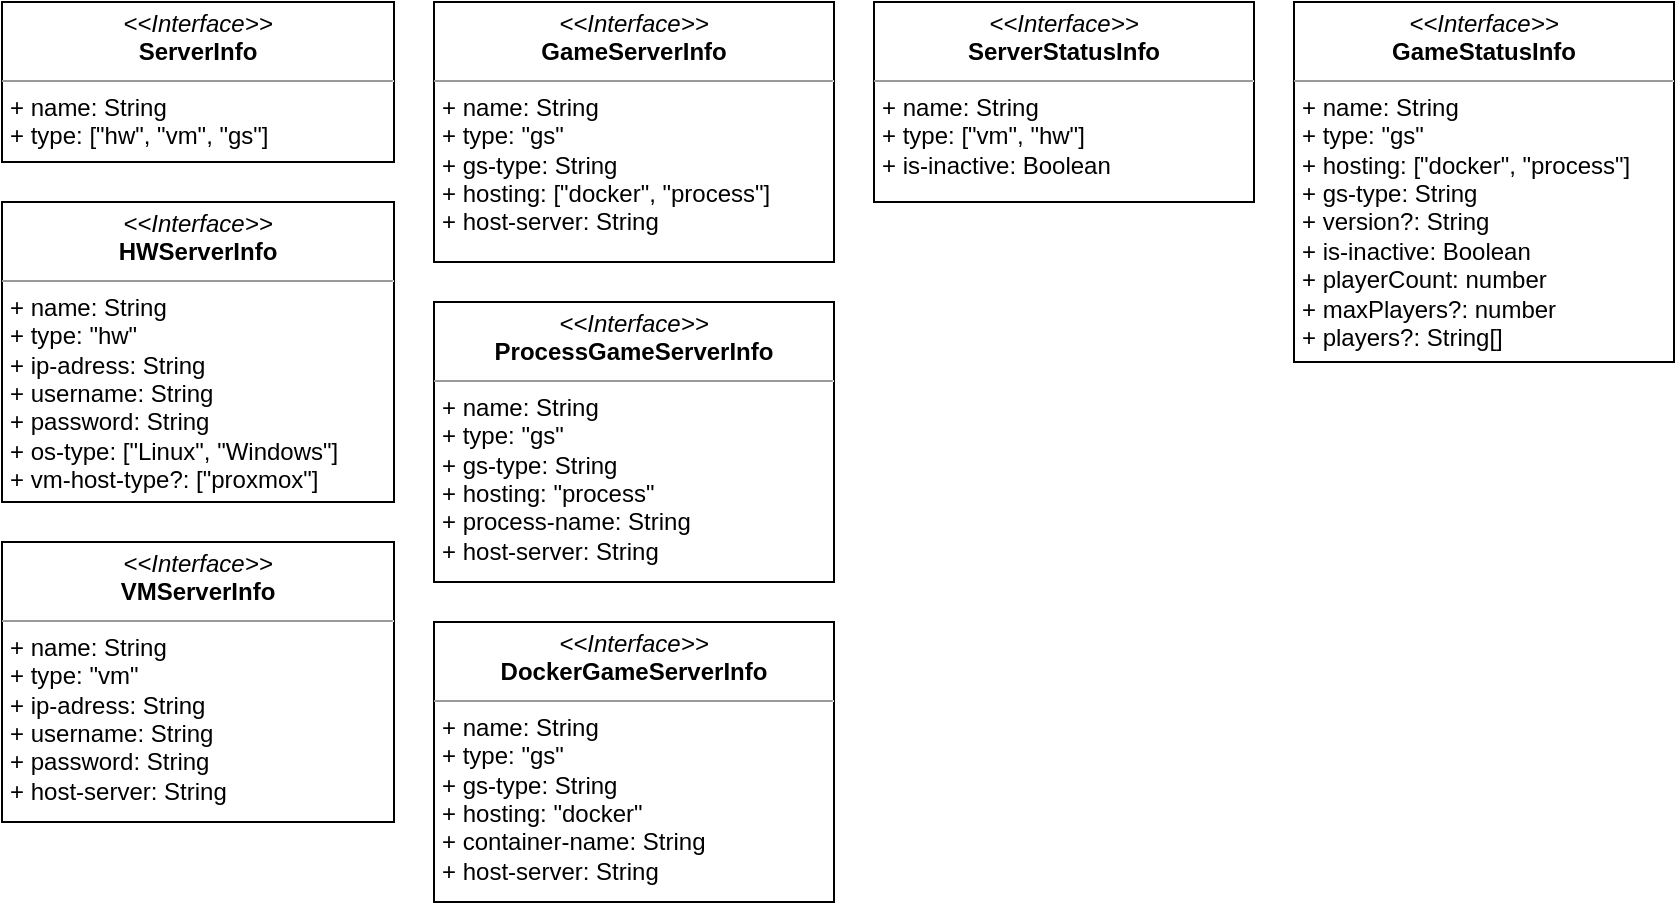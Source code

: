 <mxfile version="20.6.2" type="device"><diagram id="FfHDNRYTOH-5eTESSc3O" name="Seite-1"><mxGraphModel dx="1422" dy="842" grid="1" gridSize="10" guides="1" tooltips="1" connect="1" arrows="1" fold="1" page="1" pageScale="1" pageWidth="827" pageHeight="1169" math="0" shadow="0"><root><mxCell id="0"/><mxCell id="1" parent="0"/><mxCell id="wYpo0b4-WvLNp6xsOi14-9" value="&lt;p style=&quot;margin:0px;margin-top:4px;text-align:center;&quot;&gt;&lt;i&gt;&amp;lt;&amp;lt;Interface&amp;gt;&amp;gt;&lt;/i&gt;&lt;br&gt;&lt;b&gt;ServerInfo&lt;/b&gt;&lt;/p&gt;&lt;hr size=&quot;1&quot;&gt;&lt;p style=&quot;margin:0px;margin-left:4px;&quot;&gt;+ name: String&lt;br&gt;+ type: [&quot;hw&quot;, &quot;vm&quot;, &quot;gs&quot;]&lt;/p&gt;&lt;p style=&quot;margin:0px;margin-left:4px;&quot;&gt;&lt;br&gt;&lt;/p&gt;" style="verticalAlign=top;align=left;overflow=fill;fontSize=12;fontFamily=Helvetica;html=1;" parent="1" vertex="1"><mxGeometry x="24" y="20" width="196" height="80" as="geometry"/></mxCell><mxCell id="wYpo0b4-WvLNp6xsOi14-10" value="&lt;p style=&quot;margin:0px;margin-top:4px;text-align:center;&quot;&gt;&lt;i&gt;&amp;lt;&amp;lt;Interface&amp;gt;&amp;gt;&lt;/i&gt;&lt;br&gt;&lt;b&gt;GameServerInfo&lt;/b&gt;&lt;/p&gt;&lt;hr size=&quot;1&quot;&gt;&lt;p style=&quot;margin:0px;margin-left:4px;&quot;&gt;+ name: String&lt;br&gt;+ type: &quot;gs&quot;&lt;/p&gt;&lt;p style=&quot;margin:0px;margin-left:4px;&quot;&gt;+ gs-type: String&lt;/p&gt;&lt;p style=&quot;margin:0px;margin-left:4px;&quot;&gt;+ hosting: [&quot;docker&quot;, &quot;process&quot;]&lt;/p&gt;&lt;p style=&quot;margin:0px;margin-left:4px;&quot;&gt;+ host-server: String&lt;/p&gt;&lt;p style=&quot;margin:0px;margin-left:4px;&quot;&gt;&lt;br&gt;&lt;/p&gt;" style="verticalAlign=top;align=left;overflow=fill;fontSize=12;fontFamily=Helvetica;html=1;" parent="1" vertex="1"><mxGeometry x="240" y="20" width="200" height="130" as="geometry"/></mxCell><mxCell id="wYpo0b4-WvLNp6xsOi14-11" value="&lt;p style=&quot;margin:0px;margin-top:4px;text-align:center;&quot;&gt;&lt;i&gt;&amp;lt;&amp;lt;Interface&amp;gt;&amp;gt;&lt;/i&gt;&lt;br&gt;&lt;b&gt;HWServerInfo&lt;/b&gt;&lt;/p&gt;&lt;hr size=&quot;1&quot;&gt;&lt;p style=&quot;margin:0px;margin-left:4px;&quot;&gt;+ name: String&lt;br&gt;+ type: &quot;hw&quot;&lt;/p&gt;&lt;p style=&quot;margin:0px;margin-left:4px;&quot;&gt;+ ip-adress: String&lt;/p&gt;&lt;p style=&quot;margin:0px;margin-left:4px;&quot;&gt;+ username: String&lt;/p&gt;&lt;p style=&quot;margin:0px;margin-left:4px;&quot;&gt;+ password: String&lt;/p&gt;&lt;p style=&quot;margin:0px;margin-left:4px;&quot;&gt;+ os-type: [&quot;Linux&quot;, &quot;Windows&quot;]&lt;/p&gt;&lt;p style=&quot;margin:0px;margin-left:4px;&quot;&gt;&lt;span style=&quot;background-color: initial;&quot;&gt;+ vm-host-type?: [&quot;proxmox&quot;]&lt;/span&gt;&lt;/p&gt;&lt;p style=&quot;margin:0px;margin-left:4px;&quot;&gt;&lt;br&gt;&lt;/p&gt;" style="verticalAlign=top;align=left;overflow=fill;fontSize=12;fontFamily=Helvetica;html=1;" parent="1" vertex="1"><mxGeometry x="24" y="120" width="196" height="150" as="geometry"/></mxCell><mxCell id="wYpo0b4-WvLNp6xsOi14-12" value="&lt;p style=&quot;margin:0px;margin-top:4px;text-align:center;&quot;&gt;&lt;i&gt;&amp;lt;&amp;lt;Interface&amp;gt;&amp;gt;&lt;/i&gt;&lt;br&gt;&lt;b&gt;VMServerInfo&lt;/b&gt;&lt;/p&gt;&lt;hr size=&quot;1&quot;&gt;&lt;p style=&quot;margin:0px;margin-left:4px;&quot;&gt;+ name: String&lt;br&gt;+ type: &quot;vm&quot;&lt;/p&gt;&lt;p style=&quot;margin:0px;margin-left:4px;&quot;&gt;+ ip-adress: String&lt;/p&gt;&lt;p style=&quot;margin:0px;margin-left:4px;&quot;&gt;+ username: String&lt;/p&gt;&lt;p style=&quot;margin:0px;margin-left:4px;&quot;&gt;+ password: String&lt;/p&gt;&lt;p style=&quot;margin:0px;margin-left:4px;&quot;&gt;+ host-server: String&lt;/p&gt;&lt;p style=&quot;margin:0px;margin-left:4px;&quot;&gt;&lt;br&gt;&lt;/p&gt;" style="verticalAlign=top;align=left;overflow=fill;fontSize=12;fontFamily=Helvetica;html=1;" parent="1" vertex="1"><mxGeometry x="24" y="290" width="196" height="140" as="geometry"/></mxCell><mxCell id="wYpo0b4-WvLNp6xsOi14-14" value="&lt;p style=&quot;margin:0px;margin-top:4px;text-align:center;&quot;&gt;&lt;i&gt;&amp;lt;&amp;lt;Interface&amp;gt;&amp;gt;&lt;/i&gt;&lt;br&gt;&lt;b&gt;ProcessGameServerInfo&lt;/b&gt;&lt;/p&gt;&lt;hr size=&quot;1&quot;&gt;&lt;p style=&quot;margin:0px;margin-left:4px;&quot;&gt;+ name: String&lt;br&gt;+ type: &quot;gs&quot;&lt;/p&gt;&lt;p style=&quot;margin:0px;margin-left:4px;&quot;&gt;+ gs-type: String&lt;/p&gt;&lt;p style=&quot;margin:0px;margin-left:4px;&quot;&gt;+ hosting: &quot;process&quot;&lt;/p&gt;&lt;p style=&quot;margin:0px;margin-left:4px;&quot;&gt;+ process-name: String&lt;/p&gt;&lt;p style=&quot;margin:0px;margin-left:4px;&quot;&gt;+ host-server: String&lt;/p&gt;&lt;p style=&quot;margin:0px;margin-left:4px;&quot;&gt;&lt;br&gt;&lt;/p&gt;" style="verticalAlign=top;align=left;overflow=fill;fontSize=12;fontFamily=Helvetica;html=1;" parent="1" vertex="1"><mxGeometry x="240" y="170" width="200" height="140" as="geometry"/></mxCell><mxCell id="wYpo0b4-WvLNp6xsOi14-15" value="&lt;p style=&quot;margin:0px;margin-top:4px;text-align:center;&quot;&gt;&lt;i&gt;&amp;lt;&amp;lt;Interface&amp;gt;&amp;gt;&lt;/i&gt;&lt;br&gt;&lt;b&gt;DockerGameServerInfo&lt;/b&gt;&lt;/p&gt;&lt;hr size=&quot;1&quot;&gt;&lt;p style=&quot;margin:0px;margin-left:4px;&quot;&gt;+ name: String&lt;br&gt;+ type: &quot;gs&quot;&lt;/p&gt;&lt;p style=&quot;margin:0px;margin-left:4px;&quot;&gt;+ gs-type: String&lt;/p&gt;&lt;p style=&quot;margin:0px;margin-left:4px;&quot;&gt;+ hosting: &quot;docker&quot;&lt;/p&gt;&lt;p style=&quot;margin:0px;margin-left:4px;&quot;&gt;+ container-name: String&lt;/p&gt;&lt;p style=&quot;margin:0px;margin-left:4px;&quot;&gt;+ host-server: String&lt;/p&gt;&lt;p style=&quot;margin:0px;margin-left:4px;&quot;&gt;&lt;br&gt;&lt;/p&gt;" style="verticalAlign=top;align=left;overflow=fill;fontSize=12;fontFamily=Helvetica;html=1;" parent="1" vertex="1"><mxGeometry x="240" y="330" width="200" height="140" as="geometry"/></mxCell><mxCell id="wYpo0b4-WvLNp6xsOi14-17" value="&lt;p style=&quot;margin:0px;margin-top:4px;text-align:center;&quot;&gt;&lt;i&gt;&amp;lt;&amp;lt;Interface&amp;gt;&amp;gt;&lt;/i&gt;&lt;br&gt;&lt;b&gt;GameStatusInfo&lt;/b&gt;&lt;/p&gt;&lt;hr size=&quot;1&quot;&gt;&lt;p style=&quot;margin: 0px 0px 0px 4px;&quot;&gt;+ name: String&lt;br&gt;+ type: &quot;gs&quot;&lt;/p&gt;&lt;p style=&quot;margin: 0px 0px 0px 4px;&quot;&gt;+ hosting: [&quot;docker&quot;, &quot;process&quot;]&lt;/p&gt;&lt;p style=&quot;margin: 0px 0px 0px 4px;&quot;&gt;+ gs-type: String&lt;/p&gt;&lt;p style=&quot;margin: 0px 0px 0px 4px;&quot;&gt;+ version?: String&lt;/p&gt;&lt;p style=&quot;margin: 0px 0px 0px 4px;&quot;&gt;+ is-inactive: Boolean&lt;/p&gt;&lt;p style=&quot;margin: 0px 0px 0px 4px;&quot;&gt;+ playerCount: number&lt;/p&gt;&lt;p style=&quot;margin: 0px 0px 0px 4px;&quot;&gt;+ maxPlayers?: number&lt;/p&gt;&lt;p style=&quot;margin: 0px 0px 0px 4px;&quot;&gt;+ players?: String[]&lt;/p&gt;" style="verticalAlign=top;align=left;overflow=fill;fontSize=12;fontFamily=Helvetica;html=1;" parent="1" vertex="1"><mxGeometry x="670" y="20" width="190" height="180" as="geometry"/></mxCell><mxCell id="wYpo0b4-WvLNp6xsOi14-18" value="&lt;p style=&quot;margin:0px;margin-top:4px;text-align:center;&quot;&gt;&lt;i&gt;&amp;lt;&amp;lt;Interface&amp;gt;&amp;gt;&lt;/i&gt;&lt;br&gt;&lt;b&gt;ServerStatusInfo&lt;/b&gt;&lt;/p&gt;&lt;hr size=&quot;1&quot;&gt;&lt;p style=&quot;margin: 0px 0px 0px 4px;&quot;&gt;+ name: String&lt;br&gt;+ type: [&quot;vm&quot;, &quot;hw&quot;]&lt;/p&gt;&lt;p style=&quot;margin: 0px 0px 0px 4px;&quot;&gt;&lt;span style=&quot;background-color: initial;&quot;&gt;+ is-inactive: Boolean&lt;/span&gt;&lt;br&gt;&lt;/p&gt;&lt;p style=&quot;margin: 0px 0px 0px 4px;&quot;&gt;&lt;br&gt;&lt;/p&gt;" style="verticalAlign=top;align=left;overflow=fill;fontSize=12;fontFamily=Helvetica;html=1;" parent="1" vertex="1"><mxGeometry x="460" y="20" width="190" height="100" as="geometry"/></mxCell></root></mxGraphModel></diagram></mxfile>